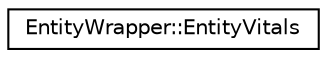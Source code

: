 digraph "Graphical Class Hierarchy"
{
 // INTERACTIVE_SVG=YES
 // LATEX_PDF_SIZE
  edge [fontname="Helvetica",fontsize="10",labelfontname="Helvetica",labelfontsize="10"];
  node [fontname="Helvetica",fontsize="10",shape=record];
  rankdir="LR";
  Node0 [label="EntityWrapper::EntityVitals",height=0.2,width=0.4,color="black", fillcolor="white", style="filled",URL="$d5/da8/struct_entity_wrapper_1_1_entity_vitals.html",tooltip=" "];
}
